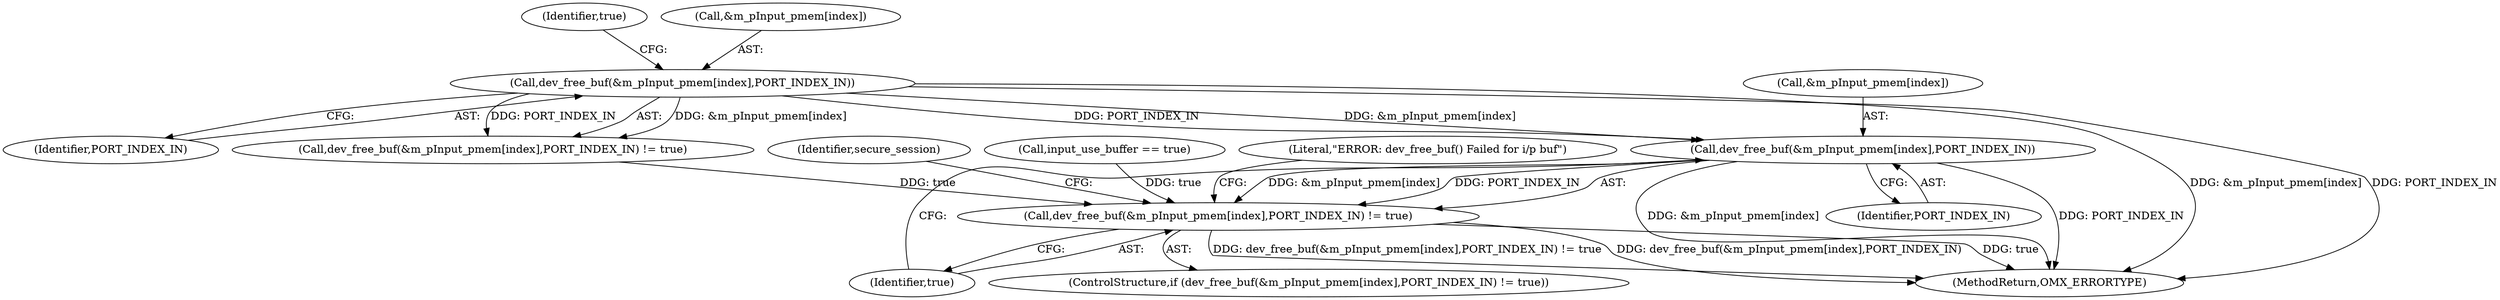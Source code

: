 digraph "0_Android_4ed06d14080d8667d5be14eed200e378cba78345_2@API" {
"1000292" [label="(Call,dev_free_buf(&m_pInput_pmem[index],PORT_INDEX_IN))"];
"1000186" [label="(Call,dev_free_buf(&m_pInput_pmem[index],PORT_INDEX_IN))"];
"1000291" [label="(Call,dev_free_buf(&m_pInput_pmem[index],PORT_INDEX_IN) != true)"];
"1000186" [label="(Call,dev_free_buf(&m_pInput_pmem[index],PORT_INDEX_IN))"];
"1000297" [label="(Identifier,PORT_INDEX_IN)"];
"1000191" [label="(Identifier,PORT_INDEX_IN)"];
"1000192" [label="(Identifier,true)"];
"1000293" [label="(Call,&m_pInput_pmem[index])"];
"1000304" [label="(Identifier,secure_session)"];
"1000291" [label="(Call,dev_free_buf(&m_pInput_pmem[index],PORT_INDEX_IN) != true)"];
"1000187" [label="(Call,&m_pInput_pmem[index])"];
"1000292" [label="(Call,dev_free_buf(&m_pInput_pmem[index],PORT_INDEX_IN))"];
"1000290" [label="(ControlStructure,if (dev_free_buf(&m_pInput_pmem[index],PORT_INDEX_IN) != true))"];
"1000281" [label="(Call,input_use_buffer == true)"];
"1000301" [label="(Literal,\"ERROR: dev_free_buf() Failed for i/p buf\")"];
"1000349" [label="(MethodReturn,OMX_ERRORTYPE)"];
"1000185" [label="(Call,dev_free_buf(&m_pInput_pmem[index],PORT_INDEX_IN) != true)"];
"1000298" [label="(Identifier,true)"];
"1000292" -> "1000291"  [label="AST: "];
"1000292" -> "1000297"  [label="CFG: "];
"1000293" -> "1000292"  [label="AST: "];
"1000297" -> "1000292"  [label="AST: "];
"1000298" -> "1000292"  [label="CFG: "];
"1000292" -> "1000349"  [label="DDG: &m_pInput_pmem[index]"];
"1000292" -> "1000349"  [label="DDG: PORT_INDEX_IN"];
"1000292" -> "1000291"  [label="DDG: &m_pInput_pmem[index]"];
"1000292" -> "1000291"  [label="DDG: PORT_INDEX_IN"];
"1000186" -> "1000292"  [label="DDG: &m_pInput_pmem[index]"];
"1000186" -> "1000292"  [label="DDG: PORT_INDEX_IN"];
"1000186" -> "1000185"  [label="AST: "];
"1000186" -> "1000191"  [label="CFG: "];
"1000187" -> "1000186"  [label="AST: "];
"1000191" -> "1000186"  [label="AST: "];
"1000192" -> "1000186"  [label="CFG: "];
"1000186" -> "1000349"  [label="DDG: &m_pInput_pmem[index]"];
"1000186" -> "1000349"  [label="DDG: PORT_INDEX_IN"];
"1000186" -> "1000185"  [label="DDG: &m_pInput_pmem[index]"];
"1000186" -> "1000185"  [label="DDG: PORT_INDEX_IN"];
"1000291" -> "1000290"  [label="AST: "];
"1000291" -> "1000298"  [label="CFG: "];
"1000298" -> "1000291"  [label="AST: "];
"1000301" -> "1000291"  [label="CFG: "];
"1000304" -> "1000291"  [label="CFG: "];
"1000291" -> "1000349"  [label="DDG: true"];
"1000291" -> "1000349"  [label="DDG: dev_free_buf(&m_pInput_pmem[index],PORT_INDEX_IN) != true"];
"1000291" -> "1000349"  [label="DDG: dev_free_buf(&m_pInput_pmem[index],PORT_INDEX_IN)"];
"1000281" -> "1000291"  [label="DDG: true"];
"1000185" -> "1000291"  [label="DDG: true"];
}
